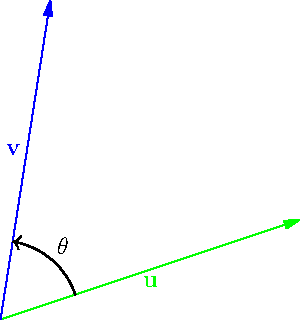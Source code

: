 size(0,160);
usepackage("amsmath");

pair u = (3,1);
pair v = (0.5, 3.2);

draw((0,0) -- u, arrow = Arrow(), green,
     L = Label("$\mathbf{u}$", position = MidPoint), align = S);

draw((0,0) -- v, arrow = Arrow(), blue,
     L = Label("$\mathbf{v}$", position = MidPoint), align = NW);

draw(arc((0,0), 0.25*u, v), linewidth(0.8pt), arrow = Arrow(TeXHead),
     L = Label("$\theta$", position=MidPoint, align=NE));

